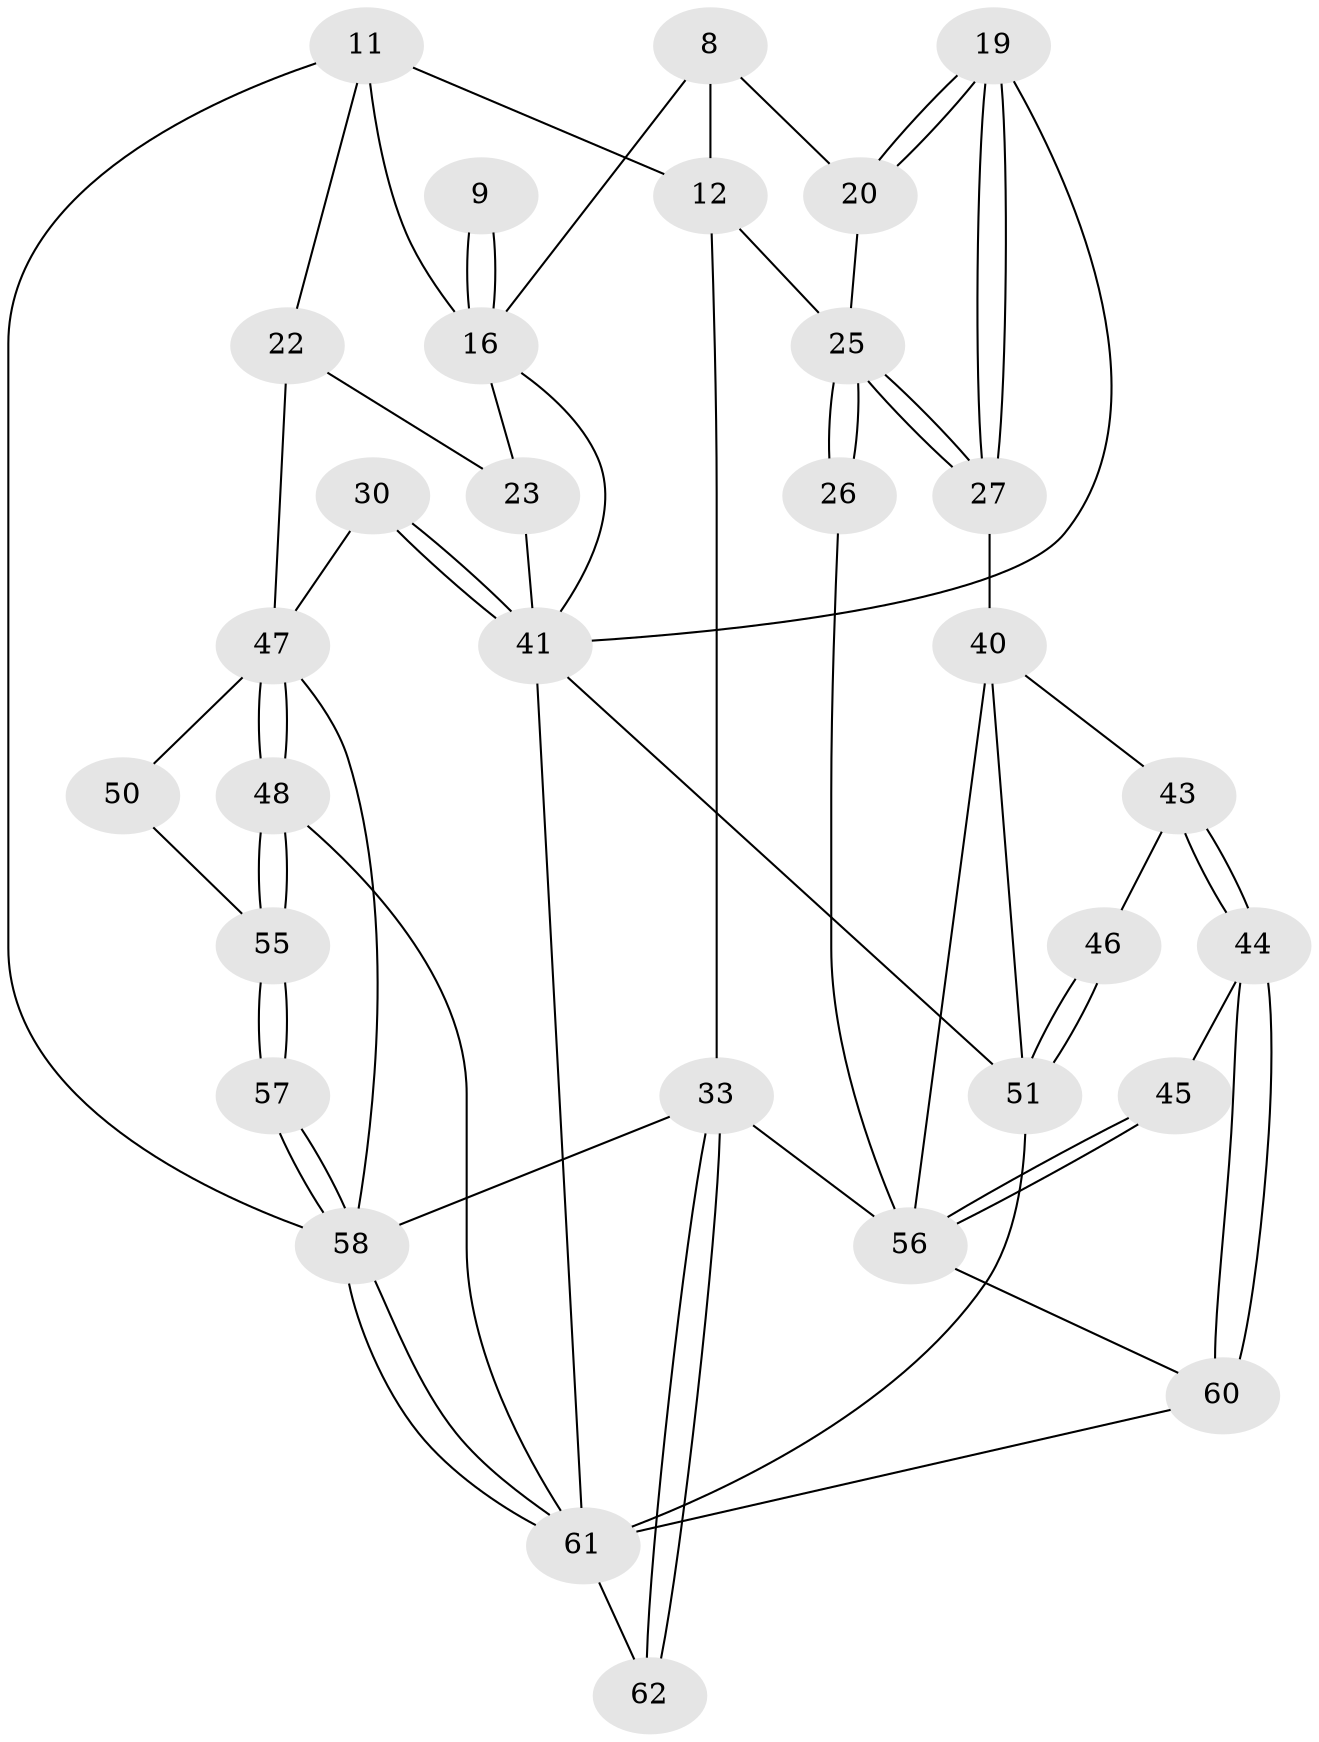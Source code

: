 // original degree distribution, {3: 0.03225806451612903, 5: 0.5161290322580645, 4: 0.24193548387096775, 6: 0.20967741935483872}
// Generated by graph-tools (version 1.1) at 2025/01/03/09/25 05:01:21]
// undirected, 31 vertices, 68 edges
graph export_dot {
graph [start="1"]
  node [color=gray90,style=filled];
  8 [pos="+0.19353358939517348+0.1643388044488878",super="+5"];
  9 [pos="+0.4596672554180674+0.16433852461544257"];
  11 [pos="+1+0",super="+3"];
  12 [pos="+0+0",super="+4"];
  16 [pos="+0.41553712625723327+0.27213073831119433",super="+7+6+10"];
  19 [pos="+0.2747077551668492+0.36423841595502227"];
  20 [pos="+0.19194625696268044+0.3095532529177068",super="+13"];
  22 [pos="+1+0"];
  23 [pos="+0.7737878207433265+0.2744628169299993"];
  25 [pos="+0+0.4168752975237302",super="+21+14+15"];
  26 [pos="+0+0.42409052981207696"];
  27 [pos="+0.22296866804356924+0.45677745881666953"];
  30 [pos="+0.7532156824780847+0.3935669204332499"];
  33 [pos="+0+1"];
  40 [pos="+0.22253440663158097+0.49976970771371015",super="+39"];
  41 [pos="+0.5666944738063536+0.5416603955427951",super="+36+18+24"];
  43 [pos="+0.2654965614577575+0.6952375451850756"];
  44 [pos="+0.24012679434122502+0.7005993519696447"];
  45 [pos="+0.17327653169053636+0.6879314242951621"];
  46 [pos="+0.33324551074892295+0.6880475118656293"];
  47 [pos="+0.8558252647092605+0.6074325975873692",super="+29+35"];
  48 [pos="+0.6522642852505143+0.7475936974432597"];
  50 [pos="+0.8925112905411728+0.6248520779857786"];
  51 [pos="+0.36485974702682833+0.697849080418278",super="+37+38"];
  55 [pos="+0.850621514694229+0.8612087539846366",super="+54"];
  56 [pos="+0.07097035894231725+0.7683095932295044",super="+32+31+42"];
  57 [pos="+1+1"];
  58 [pos="+1+1",super="+34"];
  60 [pos="+0.27317527577500694+0.9228195354794418"];
  61 [pos="+0.5773522870341681+1",super="+52+49+59"];
  62 [pos="+0.3072948636108211+1"];
  8 -- 16;
  8 -- 20;
  8 -- 12;
  9 -- 16 [weight=3];
  9 -- 16;
  11 -- 12 [weight=2];
  11 -- 22;
  11 -- 58;
  11 -- 16;
  12 -- 33;
  12 -- 25;
  16 -- 41;
  16 -- 23;
  19 -- 20;
  19 -- 20;
  19 -- 27;
  19 -- 27;
  19 -- 41;
  20 -- 25 [weight=2];
  22 -- 23;
  22 -- 47;
  23 -- 41;
  25 -- 26 [weight=2];
  25 -- 26;
  25 -- 27;
  25 -- 27;
  26 -- 56;
  27 -- 40;
  30 -- 41 [weight=2];
  30 -- 41;
  30 -- 47;
  33 -- 62;
  33 -- 62;
  33 -- 56;
  33 -- 58;
  40 -- 56;
  40 -- 51;
  40 -- 43;
  41 -- 51;
  41 -- 61;
  43 -- 44;
  43 -- 44;
  43 -- 46;
  44 -- 45;
  44 -- 60;
  44 -- 60;
  45 -- 56 [weight=2];
  45 -- 56;
  46 -- 51 [weight=2];
  46 -- 51;
  47 -- 48;
  47 -- 48;
  47 -- 50 [weight=2];
  47 -- 58;
  48 -- 55;
  48 -- 55;
  48 -- 61;
  50 -- 55;
  51 -- 61;
  55 -- 57 [weight=2];
  55 -- 57;
  56 -- 60;
  57 -- 58;
  57 -- 58;
  58 -- 61;
  58 -- 61;
  60 -- 61;
  61 -- 62 [weight=2];
}
